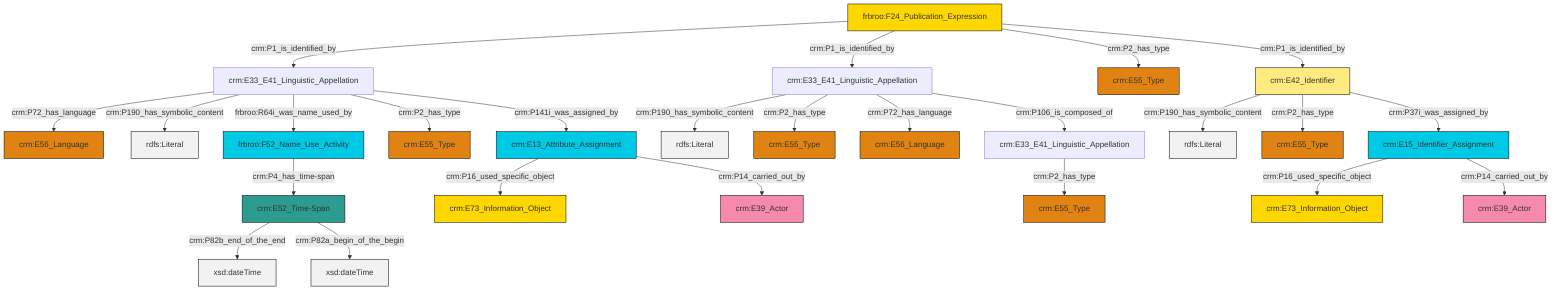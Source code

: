 graph TD
classDef Literal fill:#f2f2f2,stroke:#000000;
classDef CRM_Entity fill:#FFFFFF,stroke:#000000;
classDef Temporal_Entity fill:#00C9E6, stroke:#000000;
classDef Type fill:#E18312, stroke:#000000;
classDef Time-Span fill:#2C9C91, stroke:#000000;
classDef Appellation fill:#FFEB7F, stroke:#000000;
classDef Place fill:#008836, stroke:#000000;
classDef Persistent_Item fill:#B266B2, stroke:#000000;
classDef Conceptual_Object fill:#FFD700, stroke:#000000;
classDef Physical_Thing fill:#D2B48C, stroke:#000000;
classDef Actor fill:#f58aad, stroke:#000000;
classDef PC_Classes fill:#4ce600, stroke:#000000;
classDef Multi fill:#cccccc,stroke:#000000;

0["frbroo:F24_Publication_Expression"]:::Conceptual_Object -->|crm:P1_is_identified_by| 1["crm:E33_E41_Linguistic_Appellation"]:::Default
12["crm:E33_E41_Linguistic_Appellation"]:::Default -->|crm:P190_has_symbolic_content| 13[rdfs:Literal]:::Literal
0["frbroo:F24_Publication_Expression"]:::Conceptual_Object -->|crm:P1_is_identified_by| 12["crm:E33_E41_Linguistic_Appellation"]:::Default
14["crm:E52_Time-Span"]:::Time-Span -->|crm:P82b_end_of_the_end| 15[xsd:dateTime]:::Literal
0["frbroo:F24_Publication_Expression"]:::Conceptual_Object -->|crm:P2_has_type| 16["crm:E55_Type"]:::Type
19["crm:E15_Identifier_Assignment"]:::Temporal_Entity -->|crm:P16_used_specific_object| 20["crm:E73_Information_Object"]:::Conceptual_Object
1["crm:E33_E41_Linguistic_Appellation"]:::Default -->|crm:P72_has_language| 21["crm:E56_Language"]:::Type
14["crm:E52_Time-Span"]:::Time-Span -->|crm:P82a_begin_of_the_begin| 22[xsd:dateTime]:::Literal
12["crm:E33_E41_Linguistic_Appellation"]:::Default -->|crm:P2_has_type| 23["crm:E55_Type"]:::Type
24["crm:E33_E41_Linguistic_Appellation"]:::Default -->|crm:P2_has_type| 2["crm:E55_Type"]:::Type
6["frbroo:F52_Name_Use_Activity"]:::Temporal_Entity -->|crm:P4_has_time-span| 14["crm:E52_Time-Span"]:::Time-Span
10["crm:E42_Identifier"]:::Appellation -->|crm:P190_has_symbolic_content| 29[rdfs:Literal]:::Literal
30["crm:E13_Attribute_Assignment"]:::Temporal_Entity -->|crm:P16_used_specific_object| 4["crm:E73_Information_Object"]:::Conceptual_Object
12["crm:E33_E41_Linguistic_Appellation"]:::Default -->|crm:P72_has_language| 26["crm:E56_Language"]:::Type
10["crm:E42_Identifier"]:::Appellation -->|crm:P2_has_type| 40["crm:E55_Type"]:::Type
1["crm:E33_E41_Linguistic_Appellation"]:::Default -->|crm:P190_has_symbolic_content| 41[rdfs:Literal]:::Literal
12["crm:E33_E41_Linguistic_Appellation"]:::Default -->|crm:P106_is_composed_of| 24["crm:E33_E41_Linguistic_Appellation"]:::Default
10["crm:E42_Identifier"]:::Appellation -->|crm:P37i_was_assigned_by| 19["crm:E15_Identifier_Assignment"]:::Temporal_Entity
1["crm:E33_E41_Linguistic_Appellation"]:::Default -->|frbroo:R64i_was_name_used_by| 6["frbroo:F52_Name_Use_Activity"]:::Temporal_Entity
0["frbroo:F24_Publication_Expression"]:::Conceptual_Object -->|crm:P1_is_identified_by| 10["crm:E42_Identifier"]:::Appellation
30["crm:E13_Attribute_Assignment"]:::Temporal_Entity -->|crm:P14_carried_out_by| 8["crm:E39_Actor"]:::Actor
1["crm:E33_E41_Linguistic_Appellation"]:::Default -->|crm:P2_has_type| 17["crm:E55_Type"]:::Type
1["crm:E33_E41_Linguistic_Appellation"]:::Default -->|crm:P141i_was_assigned_by| 30["crm:E13_Attribute_Assignment"]:::Temporal_Entity
19["crm:E15_Identifier_Assignment"]:::Temporal_Entity -->|crm:P14_carried_out_by| 43["crm:E39_Actor"]:::Actor